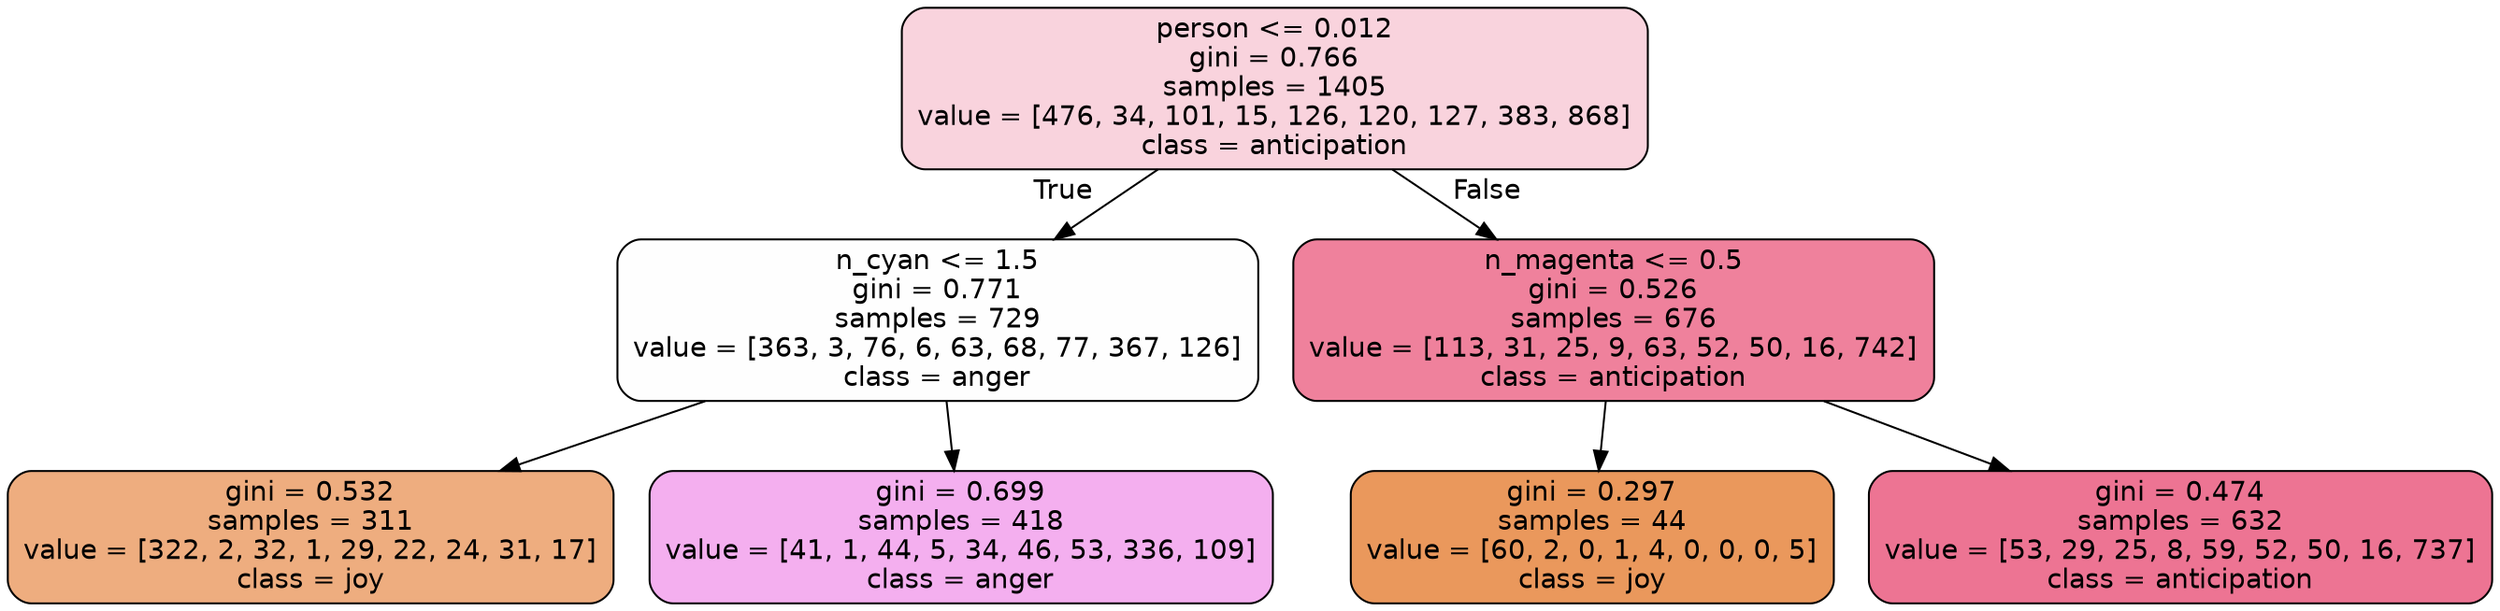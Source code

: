 digraph Tree {
node [shape=box, style="filled, rounded", color="black", fontname=helvetica] ;
edge [fontname=helvetica] ;
0 [label="person <= 0.012\ngini = 0.766\nsamples = 1405\nvalue = [476, 34, 101, 15, 126, 120, 127, 383, 868]\nclass = anticipation", fillcolor="#e5396438"] ;
1 [label="n_cyan <= 1.5\ngini = 0.771\nsamples = 729\nvalue = [363, 3, 76, 6, 63, 68, 77, 367, 126]\nclass = anger", fillcolor="#e539d701"] ;
0 -> 1 [labeldistance=2.5, labelangle=45, headlabel="True"] ;
2 [label="gini = 0.532\nsamples = 311\nvalue = [322, 2, 32, 1, 29, 22, 24, 31, 17]\nclass = joy", fillcolor="#e58139a5"] ;
1 -> 2 ;
3 [label="gini = 0.699\nsamples = 418\nvalue = [41, 1, 44, 5, 34, 46, 53, 336, 109]\nclass = anger", fillcolor="#e539d767"] ;
1 -> 3 ;
4 [label="n_magenta <= 0.5\ngini = 0.526\nsamples = 676\nvalue = [113, 31, 25, 9, 63, 52, 50, 16, 742]\nclass = anticipation", fillcolor="#e53964a2"] ;
0 -> 4 [labeldistance=2.5, labelangle=-45, headlabel="False"] ;
5 [label="gini = 0.297\nsamples = 44\nvalue = [60, 2, 0, 1, 4, 0, 0, 0, 5]\nclass = joy", fillcolor="#e58139d1"] ;
4 -> 5 ;
6 [label="gini = 0.474\nsamples = 632\nvalue = [53, 29, 25, 8, 59, 52, 50, 16, 737]\nclass = anticipation", fillcolor="#e53964b2"] ;
4 -> 6 ;
}